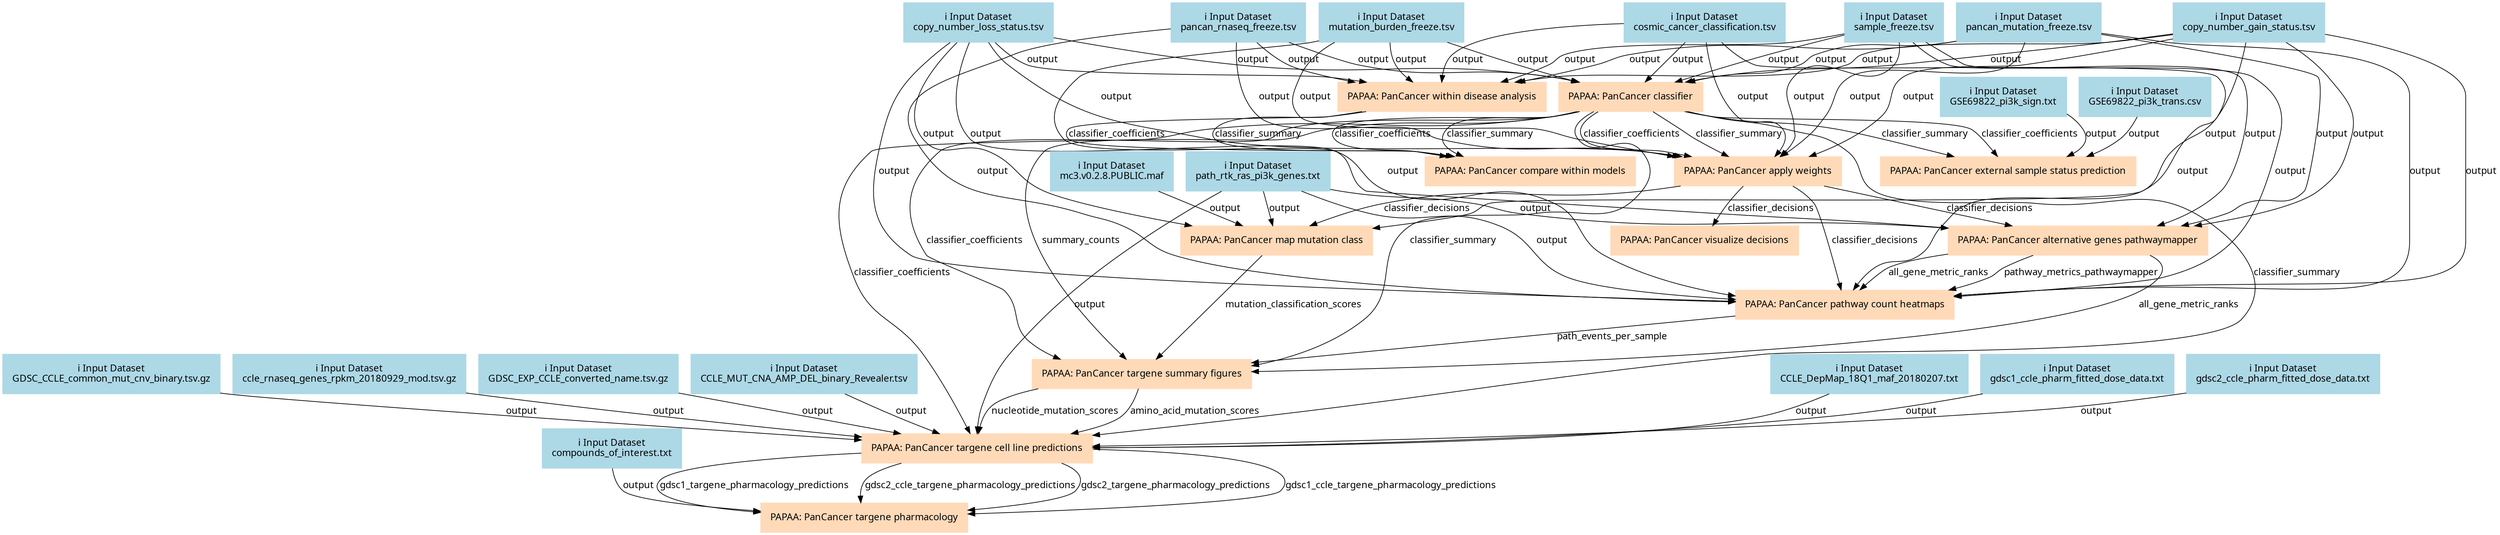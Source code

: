 digraph main {
  node [fontname="Atkinson Hyperlegible", shape=box, color=white,style=filled,color=peachpuff,margin="0.2,0.2"];
  edge [fontname="Atkinson Hyperlegible"];
  0[color=lightblue,label="ℹ️ Input Dataset\npancan_rnaseq_freeze.tsv"]
  1[color=lightblue,label="ℹ️ Input Dataset\npancan_mutation_freeze.tsv"]
  10[color=lightblue,label="ℹ️ Input Dataset\nGSE69822_pi3k_sign.txt"]
  11[color=lightblue,label="ℹ️ Input Dataset\nGSE69822_pi3k_trans.csv"]
  12[color=lightblue,label="ℹ️ Input Dataset\nGDSC_CCLE_common_mut_cnv_binary.tsv.gz"]
  13[color=lightblue,label="ℹ️ Input Dataset\nccle_rnaseq_genes_rpkm_20180929_mod.tsv.gz"]
  14[color=lightblue,label="ℹ️ Input Dataset\nGDSC_EXP_CCLE_converted_name.tsv.gz"]
  15[color=lightblue,label="ℹ️ Input Dataset\nCCLE_MUT_CNA_AMP_DEL_binary_Revealer.tsv"]
  16[color=lightblue,label="ℹ️ Input Dataset\ncompounds_of_interest.txt"]
  17[color=lightblue,label="ℹ️ Input Dataset\ncosmic_cancer_classification.tsv"]
  18[color=lightblue,label="ℹ️ Input Dataset\npath_rtk_ras_pi3k_genes.txt"]
  19[label="PAPAA: PanCancer classifier"]
  17 -> 19 [label="output"]
  3 -> 19 [label="output"]
  2 -> 19 [label="output"]
  1 -> 19 [label="output"]
  4 -> 19 [label="output"]
  5 -> 19 [label="output"]
  0 -> 19 [label="output"]
  2[color=lightblue,label="ℹ️ Input Dataset\ncopy_number_loss_status.tsv"]
  20[label="PAPAA: PanCancer within disease analysis"]
  17 -> 20 [label="output"]
  3 -> 20 [label="output"]
  2 -> 20 [label="output"]
  1 -> 20 [label="output"]
  4 -> 20 [label="output"]
  5 -> 20 [label="output"]
  0 -> 20 [label="output"]
  21[label="PAPAA: PanCancer apply weights"]
  17 -> 21 [label="output"]
  3 -> 21 [label="output"]
  2 -> 21 [label="output"]
  1 -> 21 [label="output"]
  4 -> 21 [label="output"]
  5 -> 21 [label="output"]
  19 -> 21 [label="classifier_coefficients"]
  19 -> 21 [label="classifier_summary"]
  0 -> 21 [label="output"]
  22[label="PAPAA: PanCancer external sample status prediction"]
  19 -> 22 [label="classifier_summary"]
  11 -> 22 [label="output"]
  19 -> 22 [label="classifier_coefficients"]
  10 -> 22 [label="output"]
  23[label="PAPAA: PanCancer compare within models"]
  19 -> 23 [label="classifier_coefficients"]
  19 -> 23 [label="classifier_summary"]
  20 -> 23 [label="classifier_coefficients"]
  20 -> 23 [label="classifier_summary"]
  24[label="PAPAA: PanCancer visualize decisions"]
  21 -> 24 [label="classifier_decisions"]
  25[label="PAPAA: PanCancer alternative genes pathwaymapper"]
  21 -> 25 [label="classifier_decisions"]
  3 -> 25 [label="output"]
  2 -> 25 [label="output"]
  1 -> 25 [label="output"]
  5 -> 25 [label="output"]
  18 -> 25 [label="output"]
  26[label="PAPAA: PanCancer map mutation class"]
  21 -> 26 [label="classifier_decisions"]
  3 -> 26 [label="output"]
  2 -> 26 [label="output"]
  6 -> 26 [label="output"]
  18 -> 26 [label="output"]
  27[label="PAPAA: PanCancer pathway count heatmaps"]
  25 -> 27 [label="all_gene_metric_ranks"]
  21 -> 27 [label="classifier_decisions"]
  17 -> 27 [label="output"]
  3 -> 27 [label="output"]
  2 -> 27 [label="output"]
  1 -> 27 [label="output"]
  4 -> 27 [label="output"]
  5 -> 27 [label="output"]
  18 -> 27 [label="output"]
  25 -> 27 [label="pathway_metrics_pathwaymapper"]
  0 -> 27 [label="output"]
  28[label="PAPAA: PanCancer targene summary figures"]
  25 -> 28 [label="all_gene_metric_ranks"]
  19 -> 28 [label="classifier_summary"]
  26 -> 28 [label="mutation_classification_scores"]
  19 -> 28 [label="classifier_coefficients"]
  27 -> 28 [label="path_events_per_sample"]
  19 -> 28 [label="summary_counts"]
  29[label="PAPAA: PanCancer targene cell line predictions"]
  28 -> 29 [label="amino_acid_mutation_scores"]
  7 -> 29 [label="output"]
  15 -> 29 [label="output"]
  13 -> 29 [label="output"]
  19 -> 29 [label="classifier_summary"]
  8 -> 29 [label="output"]
  9 -> 29 [label="output"]
  12 -> 29 [label="output"]
  14 -> 29 [label="output"]
  28 -> 29 [label="nucleotide_mutation_scores"]
  19 -> 29 [label="classifier_coefficients"]
  18 -> 29 [label="output"]
  3[color=lightblue,label="ℹ️ Input Dataset\ncopy_number_gain_status.tsv"]
  30[label="PAPAA: PanCancer targene pharmacology"]
  16 -> 30 [label="output"]
  29 -> 30 [label="gdsc1_ccle_targene_pharmacology_predictions"]
  29 -> 30 [label="gdsc1_targene_pharmacology_predictions"]
  29 -> 30 [label="gdsc2_ccle_targene_pharmacology_predictions"]
  29 -> 30 [label="gdsc2_targene_pharmacology_predictions"]
  4[color=lightblue,label="ℹ️ Input Dataset\nmutation_burden_freeze.tsv"]
  5[color=lightblue,label="ℹ️ Input Dataset\nsample_freeze.tsv"]
  6[color=lightblue,label="ℹ️ Input Dataset\nmc3.v0.2.8.PUBLIC.maf"]
  7[color=lightblue,label="ℹ️ Input Dataset\nCCLE_DepMap_18Q1_maf_20180207.txt"]
  8[color=lightblue,label="ℹ️ Input Dataset\ngdsc1_ccle_pharm_fitted_dose_data.txt"]
  9[color=lightblue,label="ℹ️ Input Dataset\ngdsc2_ccle_pharm_fitted_dose_data.txt"]
}